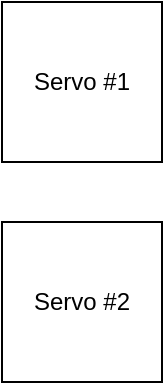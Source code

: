 <mxfile version="12.5.6" type="github">
  <diagram id="oqBGR0l6Dsr7mrmngFX1" name="Page-1">
    <mxGraphModel dx="1422" dy="800" grid="1" gridSize="10" guides="1" tooltips="1" connect="1" arrows="1" fold="1" page="1" pageScale="1" pageWidth="827" pageHeight="1169" math="0" shadow="0">
      <root>
        <mxCell id="0"/>
        <mxCell id="1" parent="0"/>
        <mxCell id="ImiZ65TvtUyDnZLmPj3G-1" value="Servo #1" style="whiteSpace=wrap;html=1;aspect=fixed;" vertex="1" parent="1">
          <mxGeometry x="320" y="200" width="80" height="80" as="geometry"/>
        </mxCell>
        <mxCell id="ImiZ65TvtUyDnZLmPj3G-2" value="Servo #2" style="whiteSpace=wrap;html=1;aspect=fixed;" vertex="1" parent="1">
          <mxGeometry x="320" y="310" width="80" height="80" as="geometry"/>
        </mxCell>
      </root>
    </mxGraphModel>
  </diagram>
</mxfile>
